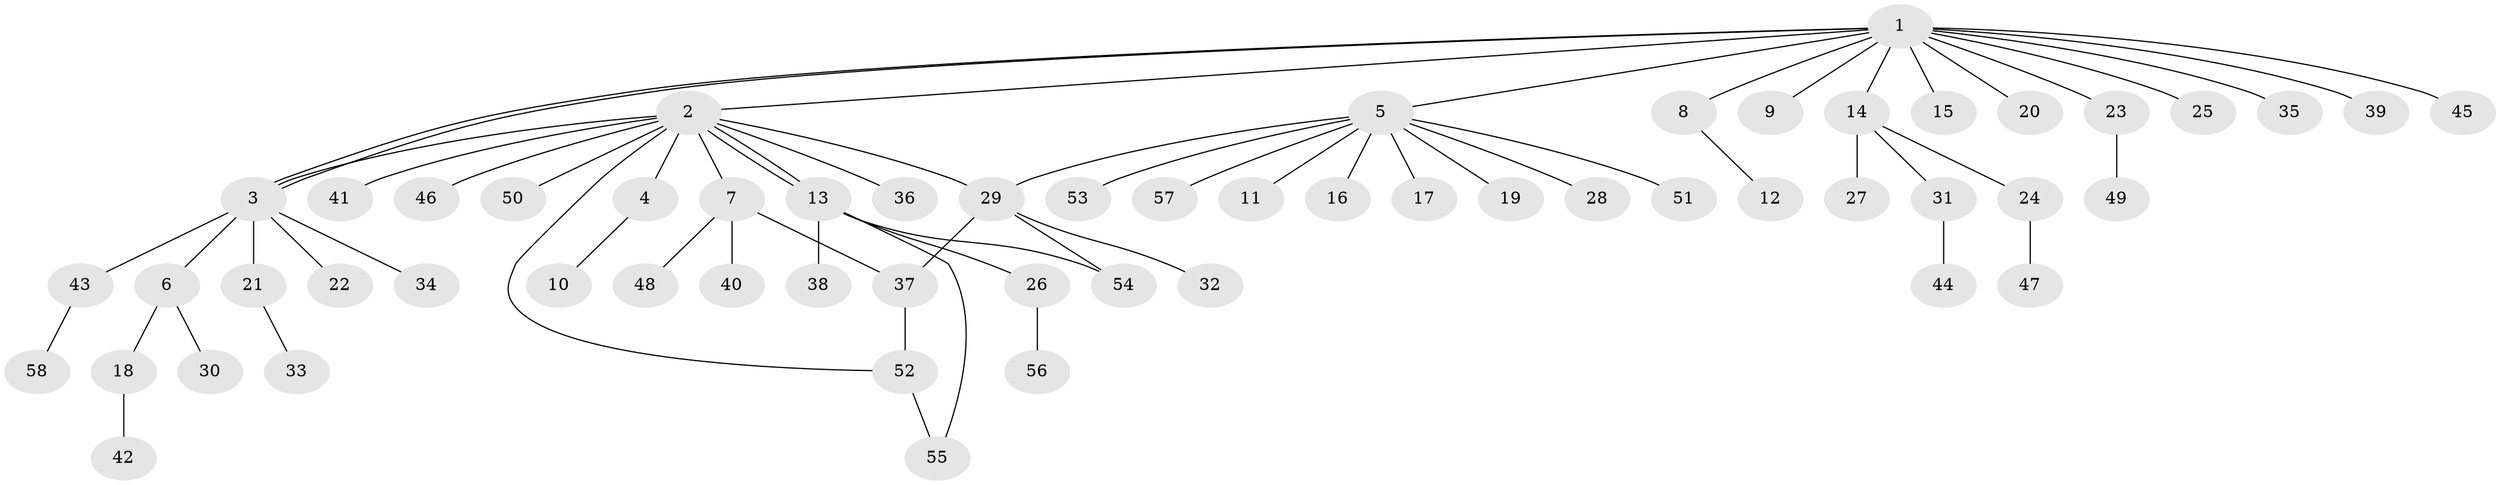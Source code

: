 // Generated by graph-tools (version 1.1) at 2025/35/03/09/25 02:35:51]
// undirected, 58 vertices, 65 edges
graph export_dot {
graph [start="1"]
  node [color=gray90,style=filled];
  1;
  2;
  3;
  4;
  5;
  6;
  7;
  8;
  9;
  10;
  11;
  12;
  13;
  14;
  15;
  16;
  17;
  18;
  19;
  20;
  21;
  22;
  23;
  24;
  25;
  26;
  27;
  28;
  29;
  30;
  31;
  32;
  33;
  34;
  35;
  36;
  37;
  38;
  39;
  40;
  41;
  42;
  43;
  44;
  45;
  46;
  47;
  48;
  49;
  50;
  51;
  52;
  53;
  54;
  55;
  56;
  57;
  58;
  1 -- 2;
  1 -- 3;
  1 -- 3;
  1 -- 5;
  1 -- 8;
  1 -- 9;
  1 -- 14;
  1 -- 15;
  1 -- 20;
  1 -- 23;
  1 -- 25;
  1 -- 35;
  1 -- 39;
  1 -- 45;
  2 -- 3;
  2 -- 4;
  2 -- 7;
  2 -- 13;
  2 -- 13;
  2 -- 29;
  2 -- 36;
  2 -- 41;
  2 -- 46;
  2 -- 50;
  2 -- 52;
  3 -- 6;
  3 -- 21;
  3 -- 22;
  3 -- 34;
  3 -- 43;
  4 -- 10;
  5 -- 11;
  5 -- 16;
  5 -- 17;
  5 -- 19;
  5 -- 28;
  5 -- 29;
  5 -- 51;
  5 -- 53;
  5 -- 57;
  6 -- 18;
  6 -- 30;
  7 -- 37;
  7 -- 40;
  7 -- 48;
  8 -- 12;
  13 -- 26;
  13 -- 38;
  13 -- 54;
  13 -- 55;
  14 -- 24;
  14 -- 27;
  14 -- 31;
  18 -- 42;
  21 -- 33;
  23 -- 49;
  24 -- 47;
  26 -- 56;
  29 -- 32;
  29 -- 37;
  29 -- 54;
  31 -- 44;
  37 -- 52;
  43 -- 58;
  52 -- 55;
}
